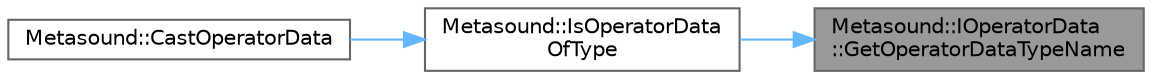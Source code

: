 digraph "Metasound::IOperatorData::GetOperatorDataTypeName"
{
 // INTERACTIVE_SVG=YES
 // LATEX_PDF_SIZE
  bgcolor="transparent";
  edge [fontname=Helvetica,fontsize=10,labelfontname=Helvetica,labelfontsize=10];
  node [fontname=Helvetica,fontsize=10,shape=box,height=0.2,width=0.4];
  rankdir="RL";
  Node1 [id="Node000001",label="Metasound::IOperatorData\l::GetOperatorDataTypeName",height=0.2,width=0.4,color="gray40", fillcolor="grey60", style="filled", fontcolor="black",tooltip="Return a typename use for safe downcasting of the IOperatorData."];
  Node1 -> Node2 [id="edge1_Node000001_Node000002",dir="back",color="steelblue1",style="solid",tooltip=" "];
  Node2 [id="Node000002",label="Metasound::IsOperatorData\lOfType",height=0.2,width=0.4,color="grey40", fillcolor="white", style="filled",URL="$d8/d33/namespaceMetasound.html#a7d3b9773fd2862206fae867fea5e8e4a",tooltip="Returns true if the provided node configuration is of the type T."];
  Node2 -> Node3 [id="edge2_Node000002_Node000003",dir="back",color="steelblue1",style="solid",tooltip=" "];
  Node3 [id="Node000003",label="Metasound::CastOperatorData",height=0.2,width=0.4,color="grey40", fillcolor="white", style="filled",URL="$d8/d33/namespaceMetasound.html#aebbca8c45bd593f366698495b452585d",tooltip="Returns a non-null pointer to a downcast node configuration object if the provided node configuration..."];
}
